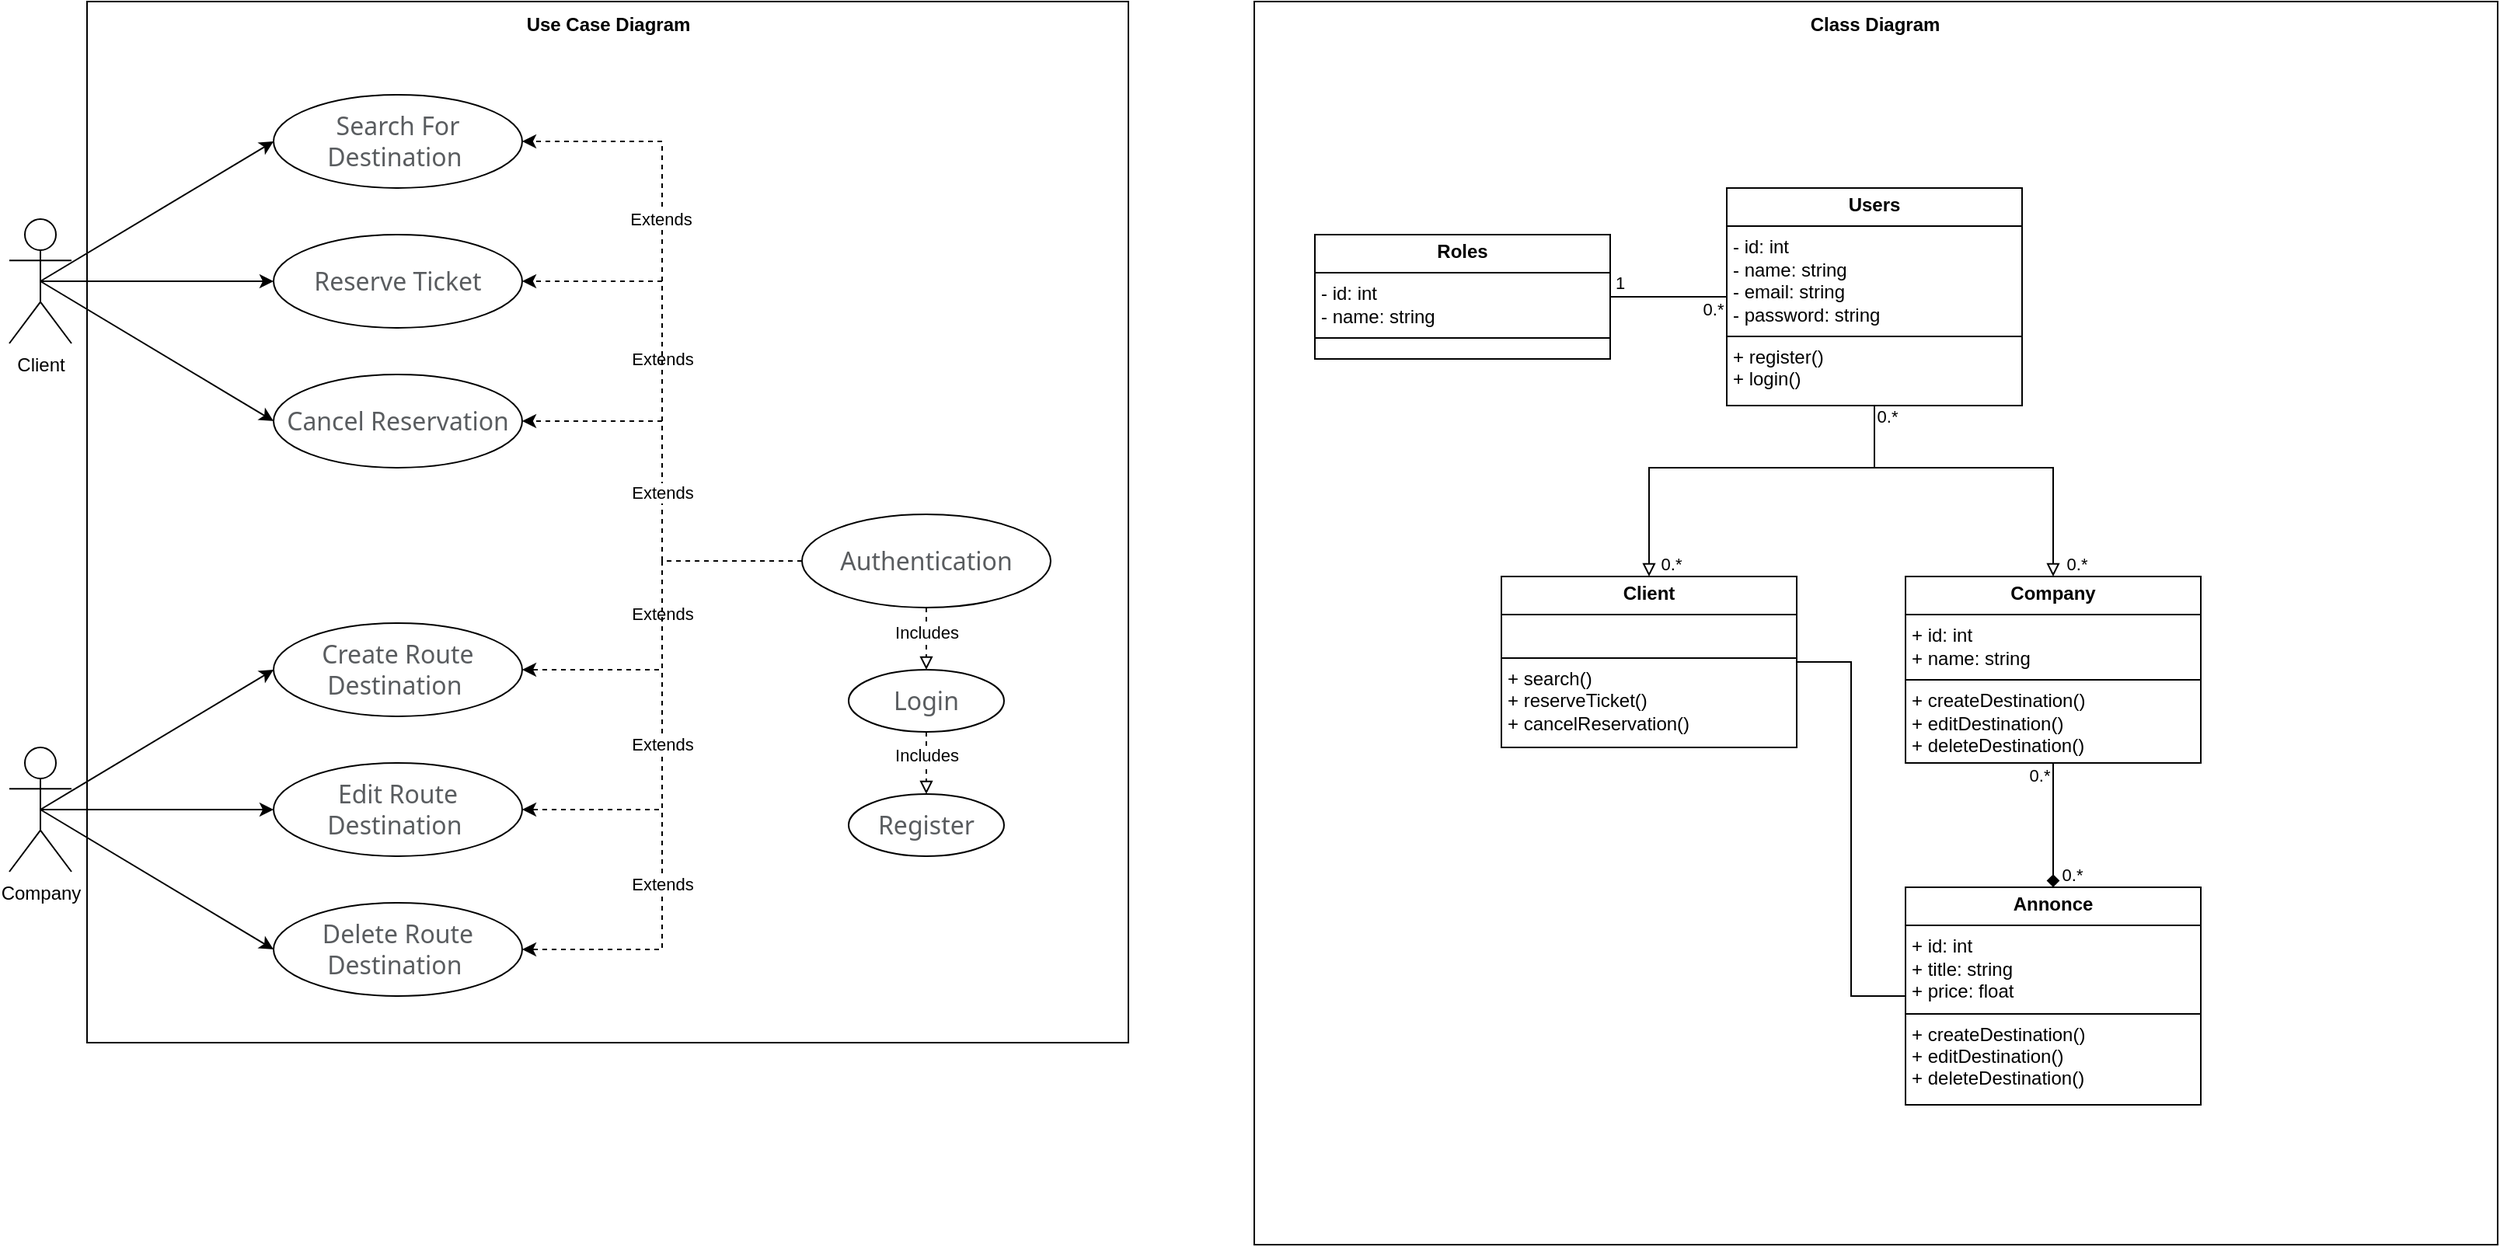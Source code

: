 <mxfile version="26.0.16">
  <diagram name="Page-1" id="CVRvL5XX1X4Mtw7or7ae">
    <mxGraphModel dx="700" dy="360" grid="1" gridSize="10" guides="1" tooltips="1" connect="1" arrows="1" fold="1" page="1" pageScale="1" pageWidth="850" pageHeight="1100" math="0" shadow="0">
      <root>
        <mxCell id="0" />
        <mxCell id="1" parent="0" />
        <mxCell id="lxG_5hcDOjIos_S2exNw-1" value="" style="whiteSpace=wrap;html=1;aspect=fixed;" vertex="1" parent="1">
          <mxGeometry x="90" y="60" width="670" height="670" as="geometry" />
        </mxCell>
        <mxCell id="lxG_5hcDOjIos_S2exNw-10" style="rounded=0;orthogonalLoop=1;jettySize=auto;html=1;exitX=0.5;exitY=0.5;exitDx=0;exitDy=0;exitPerimeter=0;entryX=0;entryY=0.5;entryDx=0;entryDy=0;" edge="1" parent="1" source="lxG_5hcDOjIos_S2exNw-2" target="lxG_5hcDOjIos_S2exNw-4">
          <mxGeometry relative="1" as="geometry" />
        </mxCell>
        <mxCell id="lxG_5hcDOjIos_S2exNw-2" value="Client" style="shape=umlActor;verticalLabelPosition=bottom;verticalAlign=top;html=1;outlineConnect=0;" vertex="1" parent="1">
          <mxGeometry x="40" y="200" width="40" height="80" as="geometry" />
        </mxCell>
        <mxCell id="lxG_5hcDOjIos_S2exNw-3" value="&lt;span style=&quot;color: rgba(33, 37, 41, 0.75); font-family: system-ui, -apple-system, &amp;quot;Segoe UI&amp;quot;, Roboto, &amp;quot;Helvetica Neue&amp;quot;, &amp;quot;Noto Sans&amp;quot;, &amp;quot;Liberation Sans&amp;quot;, Arial, sans-serif, &amp;quot;Apple Color Emoji&amp;quot;, &amp;quot;Segoe UI Emoji&amp;quot;, &amp;quot;Segoe UI Symbol&amp;quot;, &amp;quot;Noto Color Emoji&amp;quot;; font-size: 16px; background-color: rgb(255, 255, 255);&quot;&gt;Reserve Ticket&lt;/span&gt;" style="ellipse;whiteSpace=wrap;html=1;" vertex="1" parent="1">
          <mxGeometry x="210" y="210" width="160" height="60" as="geometry" />
        </mxCell>
        <mxCell id="lxG_5hcDOjIos_S2exNw-4" value="&lt;span style=&quot;color: rgba(33, 37, 41, 0.75); font-family: system-ui, -apple-system, &amp;quot;Segoe UI&amp;quot;, Roboto, &amp;quot;Helvetica Neue&amp;quot;, &amp;quot;Noto Sans&amp;quot;, &amp;quot;Liberation Sans&amp;quot;, Arial, sans-serif, &amp;quot;Apple Color Emoji&amp;quot;, &amp;quot;Segoe UI Emoji&amp;quot;, &amp;quot;Segoe UI Symbol&amp;quot;, &amp;quot;Noto Color Emoji&amp;quot;; font-size: 16px; background-color: rgb(255, 255, 255);&quot;&gt;Search For Destination&amp;nbsp;&lt;/span&gt;" style="ellipse;whiteSpace=wrap;html=1;" vertex="1" parent="1">
          <mxGeometry x="210" y="120" width="160" height="60" as="geometry" />
        </mxCell>
        <mxCell id="lxG_5hcDOjIos_S2exNw-6" value="&lt;span style=&quot;color: rgba(33, 37, 41, 0.75); font-family: system-ui, -apple-system, &amp;quot;Segoe UI&amp;quot;, Roboto, &amp;quot;Helvetica Neue&amp;quot;, &amp;quot;Noto Sans&amp;quot;, &amp;quot;Liberation Sans&amp;quot;, Arial, sans-serif, &amp;quot;Apple Color Emoji&amp;quot;, &amp;quot;Segoe UI Emoji&amp;quot;, &amp;quot;Segoe UI Symbol&amp;quot;, &amp;quot;Noto Color Emoji&amp;quot;; font-size: 16px; background-color: rgb(255, 255, 255);&quot;&gt;Create Route&lt;br&gt;Destination&amp;nbsp;&lt;/span&gt;" style="ellipse;whiteSpace=wrap;html=1;" vertex="1" parent="1">
          <mxGeometry x="210" y="460" width="160" height="60" as="geometry" />
        </mxCell>
        <mxCell id="lxG_5hcDOjIos_S2exNw-7" value="&lt;span style=&quot;color: rgba(33, 37, 41, 0.75); font-family: system-ui, -apple-system, &amp;quot;Segoe UI&amp;quot;, Roboto, &amp;quot;Helvetica Neue&amp;quot;, &amp;quot;Noto Sans&amp;quot;, &amp;quot;Liberation Sans&amp;quot;, Arial, sans-serif, &amp;quot;Apple Color Emoji&amp;quot;, &amp;quot;Segoe UI Emoji&amp;quot;, &amp;quot;Segoe UI Symbol&amp;quot;, &amp;quot;Noto Color Emoji&amp;quot;; font-size: 16px; background-color: rgb(255, 255, 255);&quot;&gt;Edit Route&lt;br&gt;Destination&amp;nbsp;&lt;/span&gt;" style="ellipse;whiteSpace=wrap;html=1;" vertex="1" parent="1">
          <mxGeometry x="210" y="550" width="160" height="60" as="geometry" />
        </mxCell>
        <mxCell id="lxG_5hcDOjIos_S2exNw-8" value="&lt;span style=&quot;color: rgba(33, 37, 41, 0.75); font-family: system-ui, -apple-system, &amp;quot;Segoe UI&amp;quot;, Roboto, &amp;quot;Helvetica Neue&amp;quot;, &amp;quot;Noto Sans&amp;quot;, &amp;quot;Liberation Sans&amp;quot;, Arial, sans-serif, &amp;quot;Apple Color Emoji&amp;quot;, &amp;quot;Segoe UI Emoji&amp;quot;, &amp;quot;Segoe UI Symbol&amp;quot;, &amp;quot;Noto Color Emoji&amp;quot;; font-size: 16px; background-color: rgb(255, 255, 255);&quot;&gt;Delete Route&lt;br&gt;Destination&amp;nbsp;&lt;/span&gt;" style="ellipse;whiteSpace=wrap;html=1;" vertex="1" parent="1">
          <mxGeometry x="210" y="640" width="160" height="60" as="geometry" />
        </mxCell>
        <mxCell id="lxG_5hcDOjIos_S2exNw-12" style="rounded=0;orthogonalLoop=1;jettySize=auto;html=1;entryX=0;entryY=0.5;entryDx=0;entryDy=0;exitX=0.5;exitY=0.5;exitDx=0;exitDy=0;exitPerimeter=0;" edge="1" parent="1" source="lxG_5hcDOjIos_S2exNw-9" target="lxG_5hcDOjIos_S2exNw-6">
          <mxGeometry relative="1" as="geometry" />
        </mxCell>
        <mxCell id="lxG_5hcDOjIos_S2exNw-9" value="Company" style="shape=umlActor;verticalLabelPosition=bottom;verticalAlign=top;html=1;outlineConnect=0;" vertex="1" parent="1">
          <mxGeometry x="40" y="540" width="40" height="80" as="geometry" />
        </mxCell>
        <mxCell id="lxG_5hcDOjIos_S2exNw-11" style="rounded=0;orthogonalLoop=1;jettySize=auto;html=1;entryX=0;entryY=0.5;entryDx=0;entryDy=0;exitX=0.5;exitY=0.5;exitDx=0;exitDy=0;exitPerimeter=0;" edge="1" parent="1" source="lxG_5hcDOjIos_S2exNw-2" target="lxG_5hcDOjIos_S2exNw-3">
          <mxGeometry relative="1" as="geometry">
            <mxPoint x="90" y="206" as="sourcePoint" />
            <mxPoint x="231" y="175" as="targetPoint" />
          </mxGeometry>
        </mxCell>
        <mxCell id="lxG_5hcDOjIos_S2exNw-13" style="rounded=0;orthogonalLoop=1;jettySize=auto;html=1;entryX=0;entryY=0.5;entryDx=0;entryDy=0;exitX=0.5;exitY=0.5;exitDx=0;exitDy=0;exitPerimeter=0;" edge="1" parent="1" source="lxG_5hcDOjIos_S2exNw-9" target="lxG_5hcDOjIos_S2exNw-7">
          <mxGeometry relative="1" as="geometry">
            <mxPoint x="70" y="590" as="sourcePoint" />
            <mxPoint x="220" y="500" as="targetPoint" />
          </mxGeometry>
        </mxCell>
        <mxCell id="lxG_5hcDOjIos_S2exNw-14" style="rounded=0;orthogonalLoop=1;jettySize=auto;html=1;entryX=0;entryY=0.5;entryDx=0;entryDy=0;exitX=0.5;exitY=0.5;exitDx=0;exitDy=0;exitPerimeter=0;" edge="1" parent="1" source="lxG_5hcDOjIos_S2exNw-9" target="lxG_5hcDOjIos_S2exNw-8">
          <mxGeometry relative="1" as="geometry">
            <mxPoint x="70" y="590" as="sourcePoint" />
            <mxPoint x="220" y="590" as="targetPoint" />
          </mxGeometry>
        </mxCell>
        <mxCell id="lxG_5hcDOjIos_S2exNw-16" style="edgeStyle=orthogonalEdgeStyle;rounded=0;orthogonalLoop=1;jettySize=auto;html=1;entryX=1;entryY=0.5;entryDx=0;entryDy=0;dashed=1;exitX=0;exitY=0.5;exitDx=0;exitDy=0;" edge="1" parent="1" source="lxG_5hcDOjIos_S2exNw-15" target="lxG_5hcDOjIos_S2exNw-3">
          <mxGeometry relative="1" as="geometry" />
        </mxCell>
        <mxCell id="lxG_5hcDOjIos_S2exNw-22" value="Extends" style="edgeLabel;html=1;align=center;verticalAlign=middle;resizable=0;points=[];" vertex="1" connectable="0" parent="lxG_5hcDOjIos_S2exNw-16">
          <mxGeometry x="0.005" relative="1" as="geometry">
            <mxPoint y="-39" as="offset" />
          </mxGeometry>
        </mxCell>
        <mxCell id="lxG_5hcDOjIos_S2exNw-17" style="edgeStyle=orthogonalEdgeStyle;rounded=0;orthogonalLoop=1;jettySize=auto;html=1;entryX=1;entryY=0.5;entryDx=0;entryDy=0;exitX=0;exitY=0.5;exitDx=0;exitDy=0;dashed=1;" edge="1" parent="1" source="lxG_5hcDOjIos_S2exNw-15" target="lxG_5hcDOjIos_S2exNw-4">
          <mxGeometry relative="1" as="geometry" />
        </mxCell>
        <mxCell id="lxG_5hcDOjIos_S2exNw-21" value="Extends" style="edgeLabel;html=1;align=center;verticalAlign=middle;resizable=0;points=[];" vertex="1" connectable="0" parent="lxG_5hcDOjIos_S2exNw-17">
          <mxGeometry x="0.437" y="1" relative="1" as="geometry">
            <mxPoint y="13" as="offset" />
          </mxGeometry>
        </mxCell>
        <mxCell id="lxG_5hcDOjIos_S2exNw-18" style="edgeStyle=orthogonalEdgeStyle;rounded=0;orthogonalLoop=1;jettySize=auto;html=1;entryX=1;entryY=0.5;entryDx=0;entryDy=0;dashed=1;exitX=0;exitY=0.5;exitDx=0;exitDy=0;" edge="1" parent="1" source="lxG_5hcDOjIos_S2exNw-15" target="lxG_5hcDOjIos_S2exNw-6">
          <mxGeometry relative="1" as="geometry" />
        </mxCell>
        <mxCell id="lxG_5hcDOjIos_S2exNw-23" value="Extends" style="edgeLabel;html=1;align=center;verticalAlign=middle;resizable=0;points=[];labelBackgroundColor=default;" vertex="1" connectable="0" parent="lxG_5hcDOjIos_S2exNw-18">
          <mxGeometry x="-0.007" relative="1" as="geometry">
            <mxPoint as="offset" />
          </mxGeometry>
        </mxCell>
        <mxCell id="lxG_5hcDOjIos_S2exNw-19" style="edgeStyle=orthogonalEdgeStyle;rounded=0;orthogonalLoop=1;jettySize=auto;html=1;entryX=1;entryY=0.5;entryDx=0;entryDy=0;dashed=1;exitX=0;exitY=0.5;exitDx=0;exitDy=0;" edge="1" parent="1" source="lxG_5hcDOjIos_S2exNw-15" target="lxG_5hcDOjIos_S2exNw-7">
          <mxGeometry relative="1" as="geometry" />
        </mxCell>
        <mxCell id="lxG_5hcDOjIos_S2exNw-20" style="edgeStyle=orthogonalEdgeStyle;rounded=0;orthogonalLoop=1;jettySize=auto;html=1;entryX=1;entryY=0.5;entryDx=0;entryDy=0;exitX=0;exitY=0.5;exitDx=0;exitDy=0;dashed=1;" edge="1" parent="1" source="lxG_5hcDOjIos_S2exNw-15" target="lxG_5hcDOjIos_S2exNw-8">
          <mxGeometry relative="1" as="geometry" />
        </mxCell>
        <mxCell id="lxG_5hcDOjIos_S2exNw-24" value="Extends" style="edgeLabel;html=1;align=center;verticalAlign=middle;resizable=0;points=[];" vertex="1" connectable="0" parent="lxG_5hcDOjIos_S2exNw-20">
          <mxGeometry x="-0.035" relative="1" as="geometry">
            <mxPoint as="offset" />
          </mxGeometry>
        </mxCell>
        <mxCell id="lxG_5hcDOjIos_S2exNw-25" value="Extends" style="edgeLabel;html=1;align=center;verticalAlign=middle;resizable=0;points=[];" vertex="1" connectable="0" parent="lxG_5hcDOjIos_S2exNw-20">
          <mxGeometry x="0.384" y="1" relative="1" as="geometry">
            <mxPoint x="-1" as="offset" />
          </mxGeometry>
        </mxCell>
        <mxCell id="lxG_5hcDOjIos_S2exNw-48" style="edgeStyle=orthogonalEdgeStyle;rounded=0;orthogonalLoop=1;jettySize=auto;html=1;entryX=1;entryY=0.5;entryDx=0;entryDy=0;dashed=1;" edge="1" parent="1" source="lxG_5hcDOjIos_S2exNw-15" target="lxG_5hcDOjIos_S2exNw-46">
          <mxGeometry relative="1" as="geometry" />
        </mxCell>
        <mxCell id="lxG_5hcDOjIos_S2exNw-49" value="Extends" style="edgeLabel;html=1;align=center;verticalAlign=middle;resizable=0;points=[];" vertex="1" connectable="0" parent="lxG_5hcDOjIos_S2exNw-48">
          <mxGeometry x="-0.002" y="1" relative="1" as="geometry">
            <mxPoint x="1" as="offset" />
          </mxGeometry>
        </mxCell>
        <mxCell id="lxG_5hcDOjIos_S2exNw-15" value="&lt;span style=&quot;color: rgba(33, 37, 41, 0.75); font-family: system-ui, -apple-system, &amp;quot;Segoe UI&amp;quot;, Roboto, &amp;quot;Helvetica Neue&amp;quot;, &amp;quot;Noto Sans&amp;quot;, &amp;quot;Liberation Sans&amp;quot;, Arial, sans-serif, &amp;quot;Apple Color Emoji&amp;quot;, &amp;quot;Segoe UI Emoji&amp;quot;, &amp;quot;Segoe UI Symbol&amp;quot;, &amp;quot;Noto Color Emoji&amp;quot;; font-size: 16px; background-color: rgb(255, 255, 255);&quot;&gt;Authentication&lt;/span&gt;" style="ellipse;whiteSpace=wrap;html=1;" vertex="1" parent="1">
          <mxGeometry x="550" y="390" width="160" height="60" as="geometry" />
        </mxCell>
        <mxCell id="lxG_5hcDOjIos_S2exNw-26" value="" style="whiteSpace=wrap;html=1;aspect=fixed;" vertex="1" parent="1">
          <mxGeometry x="841" y="60" width="800" height="800" as="geometry" />
        </mxCell>
        <mxCell id="lxG_5hcDOjIos_S2exNw-27" value="&lt;b&gt;&lt;font&gt;Use Case Diagram&lt;/font&gt;&lt;/b&gt;" style="text;html=1;align=center;verticalAlign=middle;resizable=0;points=[];autosize=1;strokeColor=none;fillColor=none;" vertex="1" parent="1">
          <mxGeometry x="360" y="60" width="130" height="30" as="geometry" />
        </mxCell>
        <mxCell id="lxG_5hcDOjIos_S2exNw-28" value="&lt;b&gt;Class Diagram&lt;/b&gt;" style="text;html=1;align=center;verticalAlign=middle;resizable=0;points=[];autosize=1;strokeColor=none;fillColor=none;" vertex="1" parent="1">
          <mxGeometry x="1185" y="60" width="110" height="30" as="geometry" />
        </mxCell>
        <mxCell id="lxG_5hcDOjIos_S2exNw-37" value="&lt;p style=&quot;margin:0px;margin-top:4px;text-align:center;&quot;&gt;&lt;b&gt;Users&lt;/b&gt;&lt;/p&gt;&lt;hr size=&quot;1&quot; style=&quot;border-style:solid;&quot;&gt;&lt;p style=&quot;margin:0px;margin-left:4px;&quot;&gt;- id: int&lt;br&gt;- name: string&lt;/p&gt;&lt;p style=&quot;margin:0px;margin-left:4px;&quot;&gt;- email: string&lt;/p&gt;&lt;p style=&quot;margin:0px;margin-left:4px;&quot;&gt;- password: string&lt;/p&gt;&lt;hr size=&quot;1&quot; style=&quot;border-style:solid;&quot;&gt;&lt;p style=&quot;margin:0px;margin-left:4px;&quot;&gt;+ register()&lt;/p&gt;&lt;p style=&quot;margin:0px;margin-left:4px;&quot;&gt;+ login()&lt;/p&gt;" style="verticalAlign=top;align=left;overflow=fill;html=1;whiteSpace=wrap;" vertex="1" parent="1">
          <mxGeometry x="1145" y="180" width="190" height="140" as="geometry" />
        </mxCell>
        <mxCell id="lxG_5hcDOjIos_S2exNw-39" style="edgeStyle=orthogonalEdgeStyle;rounded=0;orthogonalLoop=1;jettySize=auto;html=1;entryX=0;entryY=0.5;entryDx=0;entryDy=0;endArrow=none;startFill=0;" edge="1" parent="1" source="lxG_5hcDOjIos_S2exNw-38" target="lxG_5hcDOjIos_S2exNw-37">
          <mxGeometry relative="1" as="geometry" />
        </mxCell>
        <mxCell id="lxG_5hcDOjIos_S2exNw-40" value="0.*" style="edgeLabel;html=1;align=center;verticalAlign=middle;resizable=0;points=[];" vertex="1" connectable="0" parent="lxG_5hcDOjIos_S2exNw-39">
          <mxGeometry x="0.909" y="-1" relative="1" as="geometry">
            <mxPoint x="-6" y="7" as="offset" />
          </mxGeometry>
        </mxCell>
        <mxCell id="lxG_5hcDOjIos_S2exNw-41" value="1" style="edgeLabel;html=1;align=center;verticalAlign=middle;resizable=0;points=[];" vertex="1" connectable="0" parent="lxG_5hcDOjIos_S2exNw-39">
          <mxGeometry x="-0.895" y="1" relative="1" as="geometry">
            <mxPoint x="2" y="-8" as="offset" />
          </mxGeometry>
        </mxCell>
        <mxCell id="lxG_5hcDOjIos_S2exNw-44" style="edgeStyle=orthogonalEdgeStyle;rounded=0;orthogonalLoop=1;jettySize=auto;html=1;entryX=0.5;entryY=0;entryDx=0;entryDy=0;endArrow=block;endFill=0;exitX=0.5;exitY=1;exitDx=0;exitDy=0;" edge="1" parent="1" source="lxG_5hcDOjIos_S2exNw-37" target="lxG_5hcDOjIos_S2exNw-42">
          <mxGeometry relative="1" as="geometry">
            <Array as="points">
              <mxPoint x="1240" y="360" />
              <mxPoint x="1095" y="360" />
            </Array>
          </mxGeometry>
        </mxCell>
        <mxCell id="lxG_5hcDOjIos_S2exNw-45" style="edgeStyle=orthogonalEdgeStyle;rounded=0;orthogonalLoop=1;jettySize=auto;html=1;entryX=0.5;entryY=0;entryDx=0;entryDy=0;endArrow=block;endFill=0;exitX=0.5;exitY=1;exitDx=0;exitDy=0;" edge="1" parent="1" source="lxG_5hcDOjIos_S2exNw-37" target="lxG_5hcDOjIos_S2exNw-43">
          <mxGeometry relative="1" as="geometry">
            <Array as="points">
              <mxPoint x="1240" y="360" />
              <mxPoint x="1355" y="360" />
            </Array>
          </mxGeometry>
        </mxCell>
        <mxCell id="lxG_5hcDOjIos_S2exNw-56" value="0.*" style="edgeLabel;html=1;align=center;verticalAlign=middle;resizable=0;points=[];" vertex="1" connectable="0" parent="lxG_5hcDOjIos_S2exNw-45">
          <mxGeometry x="-0.954" relative="1" as="geometry">
            <mxPoint x="8" y="2" as="offset" />
          </mxGeometry>
        </mxCell>
        <mxCell id="lxG_5hcDOjIos_S2exNw-38" value="&lt;p style=&quot;margin:0px;margin-top:4px;text-align:center;&quot;&gt;&lt;b&gt;Roles&lt;/b&gt;&lt;/p&gt;&lt;hr size=&quot;1&quot; style=&quot;border-style:solid;&quot;&gt;&lt;p style=&quot;margin:0px;margin-left:4px;&quot;&gt;- id: int&lt;br&gt;- name: string&lt;br&gt;&lt;/p&gt;&lt;hr size=&quot;1&quot; style=&quot;border-style:solid;&quot;&gt;&lt;p style=&quot;margin:0px;margin-left:4px;&quot;&gt;&lt;br&gt;&lt;/p&gt;" style="verticalAlign=top;align=left;overflow=fill;html=1;whiteSpace=wrap;" vertex="1" parent="1">
          <mxGeometry x="880" y="210" width="190" height="80" as="geometry" />
        </mxCell>
        <mxCell id="lxG_5hcDOjIos_S2exNw-63" style="edgeStyle=orthogonalEdgeStyle;rounded=0;orthogonalLoop=1;jettySize=auto;html=1;entryX=0;entryY=0.5;entryDx=0;entryDy=0;endArrow=none;startFill=0;" edge="1" parent="1" source="lxG_5hcDOjIos_S2exNw-42" target="lxG_5hcDOjIos_S2exNw-59">
          <mxGeometry relative="1" as="geometry" />
        </mxCell>
        <mxCell id="lxG_5hcDOjIos_S2exNw-42" value="&lt;p style=&quot;margin:0px;margin-top:4px;text-align:center;&quot;&gt;&lt;b&gt;Client&lt;/b&gt;&lt;/p&gt;&lt;hr size=&quot;1&quot; style=&quot;border-style:solid;&quot;&gt;&lt;p style=&quot;margin:0px;margin-left:4px;&quot;&gt;&lt;br&gt;&lt;/p&gt;&lt;hr size=&quot;1&quot; style=&quot;border-style:solid;&quot;&gt;&lt;p style=&quot;margin:0px;margin-left:4px;&quot;&gt;+ search()&lt;/p&gt;&lt;p style=&quot;margin:0px;margin-left:4px;&quot;&gt;+ reserveTicket()&lt;/p&gt;&lt;p style=&quot;margin:0px;margin-left:4px;&quot;&gt;+ cancelReservation()&lt;/p&gt;" style="verticalAlign=top;align=left;overflow=fill;html=1;whiteSpace=wrap;" vertex="1" parent="1">
          <mxGeometry x="1000" y="430" width="190" height="110" as="geometry" />
        </mxCell>
        <mxCell id="lxG_5hcDOjIos_S2exNw-43" value="&lt;p style=&quot;margin:0px;margin-top:4px;text-align:center;&quot;&gt;&lt;b&gt;Company&lt;/b&gt;&lt;/p&gt;&lt;hr size=&quot;1&quot; style=&quot;border-style:solid;&quot;&gt;&lt;p style=&quot;margin:0px;margin-left:4px;&quot;&gt;+ id: int&lt;br&gt;+ name: string&lt;br&gt;&lt;/p&gt;&lt;hr size=&quot;1&quot; style=&quot;border-style:solid;&quot;&gt;&lt;p style=&quot;margin:0px;margin-left:4px;&quot;&gt;+ createDestination()&lt;/p&gt;&lt;p style=&quot;margin:0px;margin-left:4px;&quot;&gt;+ editDestination()&lt;/p&gt;&lt;p style=&quot;margin:0px;margin-left:4px;&quot;&gt;+ deleteDestination()&lt;/p&gt;" style="verticalAlign=top;align=left;overflow=fill;html=1;whiteSpace=wrap;" vertex="1" parent="1">
          <mxGeometry x="1260" y="430" width="190" height="120" as="geometry" />
        </mxCell>
        <mxCell id="lxG_5hcDOjIos_S2exNw-46" value="&lt;span style=&quot;color: rgba(33, 37, 41, 0.75); font-family: system-ui, -apple-system, &amp;quot;Segoe UI&amp;quot;, Roboto, &amp;quot;Helvetica Neue&amp;quot;, &amp;quot;Noto Sans&amp;quot;, &amp;quot;Liberation Sans&amp;quot;, Arial, sans-serif, &amp;quot;Apple Color Emoji&amp;quot;, &amp;quot;Segoe UI Emoji&amp;quot;, &amp;quot;Segoe UI Symbol&amp;quot;, &amp;quot;Noto Color Emoji&amp;quot;; font-size: 16px; background-color: rgb(255, 255, 255);&quot;&gt;Cancel Reservation&lt;/span&gt;" style="ellipse;whiteSpace=wrap;html=1;" vertex="1" parent="1">
          <mxGeometry x="210" y="300" width="160" height="60" as="geometry" />
        </mxCell>
        <mxCell id="lxG_5hcDOjIos_S2exNw-47" style="rounded=0;orthogonalLoop=1;jettySize=auto;html=1;entryX=0;entryY=0.5;entryDx=0;entryDy=0;exitX=0.5;exitY=0.5;exitDx=0;exitDy=0;exitPerimeter=0;" edge="1" parent="1" source="lxG_5hcDOjIos_S2exNw-2" target="lxG_5hcDOjIos_S2exNw-46">
          <mxGeometry relative="1" as="geometry">
            <mxPoint x="70" y="270" as="sourcePoint" />
            <mxPoint x="220" y="270" as="targetPoint" />
          </mxGeometry>
        </mxCell>
        <mxCell id="lxG_5hcDOjIos_S2exNw-52" style="edgeStyle=orthogonalEdgeStyle;rounded=0;orthogonalLoop=1;jettySize=auto;html=1;dashed=1;exitX=0.5;exitY=1;exitDx=0;exitDy=0;endArrow=block;endFill=0;" edge="1" parent="1" source="lxG_5hcDOjIos_S2exNw-15" target="lxG_5hcDOjIos_S2exNw-50">
          <mxGeometry relative="1" as="geometry" />
        </mxCell>
        <mxCell id="lxG_5hcDOjIos_S2exNw-54" value="Includes" style="edgeLabel;html=1;align=center;verticalAlign=middle;resizable=0;points=[];" vertex="1" connectable="0" parent="lxG_5hcDOjIos_S2exNw-52">
          <mxGeometry x="-0.233" relative="1" as="geometry">
            <mxPoint as="offset" />
          </mxGeometry>
        </mxCell>
        <mxCell id="lxG_5hcDOjIos_S2exNw-53" style="edgeStyle=orthogonalEdgeStyle;rounded=0;orthogonalLoop=1;jettySize=auto;html=1;entryX=0.5;entryY=0;entryDx=0;entryDy=0;dashed=1;endArrow=block;endFill=0;" edge="1" parent="1" source="lxG_5hcDOjIos_S2exNw-50" target="lxG_5hcDOjIos_S2exNw-51">
          <mxGeometry relative="1" as="geometry" />
        </mxCell>
        <mxCell id="lxG_5hcDOjIos_S2exNw-55" value="Includes" style="edgeLabel;html=1;align=center;verticalAlign=middle;resizable=0;points=[];" vertex="1" connectable="0" parent="lxG_5hcDOjIos_S2exNw-53">
          <mxGeometry x="-0.256" relative="1" as="geometry">
            <mxPoint as="offset" />
          </mxGeometry>
        </mxCell>
        <mxCell id="lxG_5hcDOjIos_S2exNw-50" value="&lt;span style=&quot;color: rgba(33, 37, 41, 0.75); font-family: system-ui, -apple-system, &amp;quot;Segoe UI&amp;quot;, Roboto, &amp;quot;Helvetica Neue&amp;quot;, &amp;quot;Noto Sans&amp;quot;, &amp;quot;Liberation Sans&amp;quot;, Arial, sans-serif, &amp;quot;Apple Color Emoji&amp;quot;, &amp;quot;Segoe UI Emoji&amp;quot;, &amp;quot;Segoe UI Symbol&amp;quot;, &amp;quot;Noto Color Emoji&amp;quot;; font-size: 16px; background-color: rgb(255, 255, 255);&quot;&gt;Login&lt;/span&gt;" style="ellipse;whiteSpace=wrap;html=1;" vertex="1" parent="1">
          <mxGeometry x="580" y="490" width="100" height="40" as="geometry" />
        </mxCell>
        <mxCell id="lxG_5hcDOjIos_S2exNw-51" value="&lt;span style=&quot;color: rgba(33, 37, 41, 0.75); font-family: system-ui, -apple-system, &amp;quot;Segoe UI&amp;quot;, Roboto, &amp;quot;Helvetica Neue&amp;quot;, &amp;quot;Noto Sans&amp;quot;, &amp;quot;Liberation Sans&amp;quot;, Arial, sans-serif, &amp;quot;Apple Color Emoji&amp;quot;, &amp;quot;Segoe UI Emoji&amp;quot;, &amp;quot;Segoe UI Symbol&amp;quot;, &amp;quot;Noto Color Emoji&amp;quot;; font-size: 16px; background-color: rgb(255, 255, 255);&quot;&gt;Register&lt;/span&gt;" style="ellipse;whiteSpace=wrap;html=1;" vertex="1" parent="1">
          <mxGeometry x="580" y="570" width="100" height="40" as="geometry" />
        </mxCell>
        <mxCell id="lxG_5hcDOjIos_S2exNw-57" value="0.*" style="edgeLabel;html=1;align=center;verticalAlign=middle;resizable=0;points=[];" vertex="1" connectable="0" parent="1">
          <mxGeometry x="1370.0" y="421.995" as="geometry" />
        </mxCell>
        <mxCell id="lxG_5hcDOjIos_S2exNw-58" value="0.*" style="edgeLabel;html=1;align=center;verticalAlign=middle;resizable=0;points=[];" vertex="1" connectable="0" parent="1">
          <mxGeometry x="1109.0" y="421.995" as="geometry" />
        </mxCell>
        <mxCell id="lxG_5hcDOjIos_S2exNw-60" style="edgeStyle=orthogonalEdgeStyle;rounded=0;orthogonalLoop=1;jettySize=auto;html=1;endArrow=diamond;endFill=1;exitX=0.5;exitY=1;exitDx=0;exitDy=0;" edge="1" parent="1" source="lxG_5hcDOjIos_S2exNw-43" target="lxG_5hcDOjIos_S2exNw-59">
          <mxGeometry relative="1" as="geometry" />
        </mxCell>
        <mxCell id="lxG_5hcDOjIos_S2exNw-61" value="0.*" style="edgeLabel;html=1;align=center;verticalAlign=middle;resizable=0;points=[];" vertex="1" connectable="0" parent="lxG_5hcDOjIos_S2exNw-60">
          <mxGeometry x="-0.762" y="1" relative="1" as="geometry">
            <mxPoint x="-10" y="-2" as="offset" />
          </mxGeometry>
        </mxCell>
        <mxCell id="lxG_5hcDOjIos_S2exNw-62" value="0.*" style="edgeLabel;html=1;align=center;verticalAlign=middle;resizable=0;points=[];" vertex="1" connectable="0" parent="lxG_5hcDOjIos_S2exNw-60">
          <mxGeometry x="0.787" relative="1" as="geometry">
            <mxPoint x="12" as="offset" />
          </mxGeometry>
        </mxCell>
        <mxCell id="lxG_5hcDOjIos_S2exNw-59" value="&lt;p style=&quot;margin:0px;margin-top:4px;text-align:center;&quot;&gt;&lt;b&gt;Annonce&lt;/b&gt;&lt;/p&gt;&lt;hr size=&quot;1&quot; style=&quot;border-style:solid;&quot;&gt;&lt;p style=&quot;margin:0px;margin-left:4px;&quot;&gt;+ id: int&lt;br&gt;+ title: string&lt;br&gt;&lt;/p&gt;&lt;p style=&quot;margin:0px;margin-left:4px;&quot;&gt;+ price: float&lt;/p&gt;&lt;hr size=&quot;1&quot; style=&quot;border-style:solid;&quot;&gt;&lt;p style=&quot;margin:0px;margin-left:4px;&quot;&gt;+ createDestination()&lt;/p&gt;&lt;p style=&quot;margin:0px;margin-left:4px;&quot;&gt;+ editDestination()&lt;/p&gt;&lt;p style=&quot;margin:0px;margin-left:4px;&quot;&gt;+ deleteDestination()&lt;/p&gt;" style="verticalAlign=top;align=left;overflow=fill;html=1;whiteSpace=wrap;" vertex="1" parent="1">
          <mxGeometry x="1260" y="630" width="190" height="140" as="geometry" />
        </mxCell>
      </root>
    </mxGraphModel>
  </diagram>
</mxfile>
